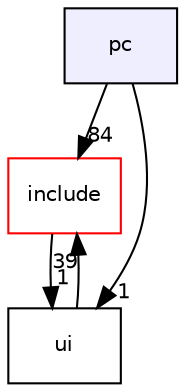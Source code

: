digraph G {
  compound=true
  node [ fontsize="10", fontname="Helvetica"];
  edge [ labelfontsize="10", labelfontname="Helvetica"];
  dir_b1beec98a6d8202f7d2e9ed7dd898c89 [shape=box, label="pc", style="filled", fillcolor="#eeeeff", pencolor="black", URL="dir_b1beec98a6d8202f7d2e9ed7dd898c89.html"];
  dir_a0fca93e65e0dd30a74a1e6addb2ee0e [shape=box label="include" fillcolor="white" style="filled" color="red" URL="dir_a0fca93e65e0dd30a74a1e6addb2ee0e.html"];
  dir_f4f64dd2c7b204ea8cc48270c95cfa5d [shape=box label="ui" URL="dir_f4f64dd2c7b204ea8cc48270c95cfa5d.html"];
  dir_b1beec98a6d8202f7d2e9ed7dd898c89->dir_a0fca93e65e0dd30a74a1e6addb2ee0e [headlabel="84", labeldistance=1.5 headhref="dir_000005_000001.html"];
  dir_b1beec98a6d8202f7d2e9ed7dd898c89->dir_f4f64dd2c7b204ea8cc48270c95cfa5d [headlabel="1", labeldistance=1.5 headhref="dir_000005_000003.html"];
  dir_a0fca93e65e0dd30a74a1e6addb2ee0e->dir_f4f64dd2c7b204ea8cc48270c95cfa5d [headlabel="1", labeldistance=1.5 headhref="dir_000001_000003.html"];
  dir_f4f64dd2c7b204ea8cc48270c95cfa5d->dir_a0fca93e65e0dd30a74a1e6addb2ee0e [headlabel="39", labeldistance=1.5 headhref="dir_000003_000001.html"];
}
